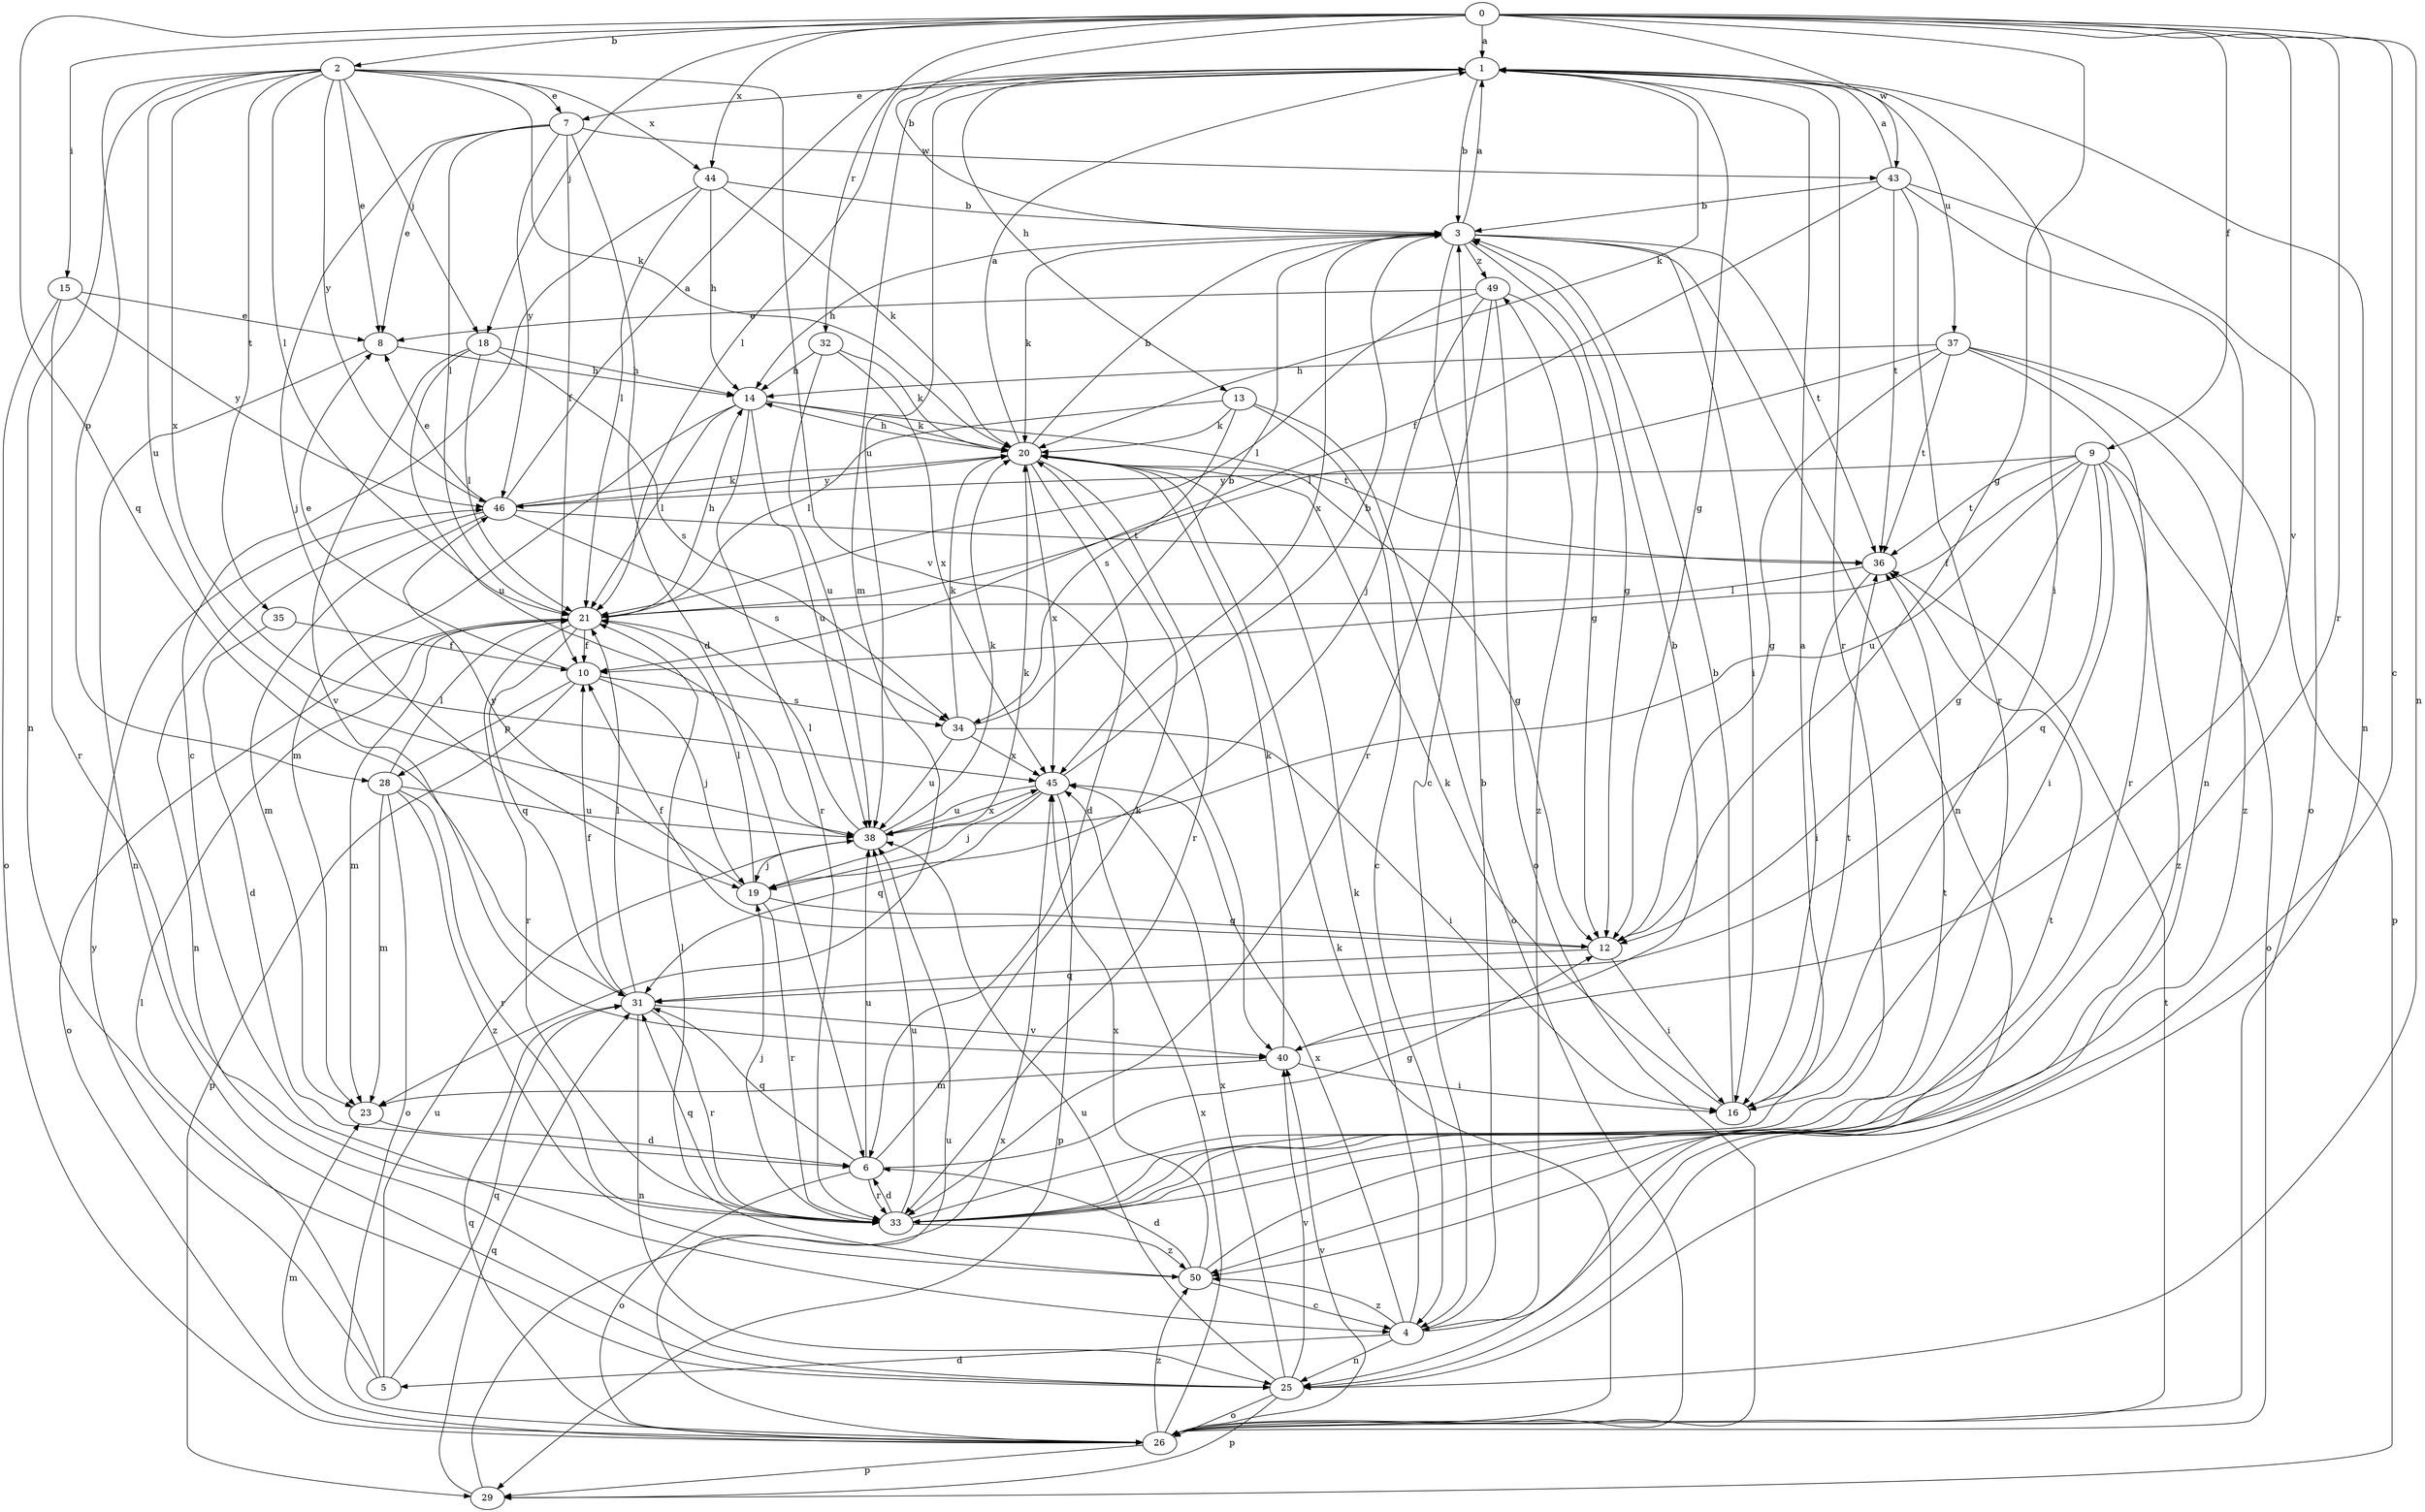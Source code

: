 strict digraph  {
0;
1;
2;
3;
4;
5;
6;
7;
8;
9;
10;
12;
13;
14;
15;
16;
18;
19;
20;
21;
23;
25;
26;
28;
29;
31;
32;
33;
34;
35;
36;
37;
38;
40;
43;
44;
45;
46;
49;
50;
0 -> 1  [label=a];
0 -> 2  [label=b];
0 -> 3  [label=b];
0 -> 4  [label=c];
0 -> 9  [label=f];
0 -> 12  [label=g];
0 -> 15  [label=i];
0 -> 18  [label=j];
0 -> 25  [label=n];
0 -> 31  [label=q];
0 -> 32  [label=r];
0 -> 33  [label=r];
0 -> 40  [label=v];
0 -> 43  [label=w];
0 -> 44  [label=x];
1 -> 3  [label=b];
1 -> 7  [label=e];
1 -> 12  [label=g];
1 -> 13  [label=h];
1 -> 16  [label=i];
1 -> 20  [label=k];
1 -> 21  [label=l];
1 -> 23  [label=m];
1 -> 25  [label=n];
1 -> 33  [label=r];
1 -> 37  [label=u];
1 -> 38  [label=u];
2 -> 7  [label=e];
2 -> 8  [label=e];
2 -> 18  [label=j];
2 -> 20  [label=k];
2 -> 21  [label=l];
2 -> 25  [label=n];
2 -> 28  [label=p];
2 -> 35  [label=t];
2 -> 38  [label=u];
2 -> 40  [label=v];
2 -> 44  [label=x];
2 -> 45  [label=x];
2 -> 46  [label=y];
3 -> 1  [label=a];
3 -> 4  [label=c];
3 -> 12  [label=g];
3 -> 14  [label=h];
3 -> 16  [label=i];
3 -> 20  [label=k];
3 -> 25  [label=n];
3 -> 36  [label=t];
3 -> 45  [label=x];
3 -> 49  [label=z];
4 -> 3  [label=b];
4 -> 5  [label=d];
4 -> 20  [label=k];
4 -> 25  [label=n];
4 -> 45  [label=x];
4 -> 49  [label=z];
4 -> 50  [label=z];
5 -> 21  [label=l];
5 -> 31  [label=q];
5 -> 38  [label=u];
5 -> 46  [label=y];
6 -> 12  [label=g];
6 -> 20  [label=k];
6 -> 26  [label=o];
6 -> 31  [label=q];
6 -> 33  [label=r];
6 -> 38  [label=u];
7 -> 6  [label=d];
7 -> 8  [label=e];
7 -> 10  [label=f];
7 -> 19  [label=j];
7 -> 21  [label=l];
7 -> 43  [label=w];
7 -> 46  [label=y];
8 -> 14  [label=h];
8 -> 25  [label=n];
9 -> 10  [label=f];
9 -> 12  [label=g];
9 -> 16  [label=i];
9 -> 26  [label=o];
9 -> 31  [label=q];
9 -> 36  [label=t];
9 -> 38  [label=u];
9 -> 46  [label=y];
9 -> 50  [label=z];
10 -> 8  [label=e];
10 -> 19  [label=j];
10 -> 28  [label=p];
10 -> 29  [label=p];
10 -> 34  [label=s];
12 -> 10  [label=f];
12 -> 16  [label=i];
12 -> 31  [label=q];
13 -> 4  [label=c];
13 -> 20  [label=k];
13 -> 21  [label=l];
13 -> 26  [label=o];
13 -> 34  [label=s];
14 -> 20  [label=k];
14 -> 21  [label=l];
14 -> 23  [label=m];
14 -> 33  [label=r];
14 -> 36  [label=t];
14 -> 38  [label=u];
15 -> 8  [label=e];
15 -> 26  [label=o];
15 -> 33  [label=r];
15 -> 46  [label=y];
16 -> 3  [label=b];
16 -> 20  [label=k];
16 -> 36  [label=t];
18 -> 14  [label=h];
18 -> 21  [label=l];
18 -> 34  [label=s];
18 -> 38  [label=u];
18 -> 40  [label=v];
19 -> 12  [label=g];
19 -> 20  [label=k];
19 -> 21  [label=l];
19 -> 33  [label=r];
19 -> 46  [label=y];
20 -> 1  [label=a];
20 -> 3  [label=b];
20 -> 6  [label=d];
20 -> 12  [label=g];
20 -> 14  [label=h];
20 -> 33  [label=r];
20 -> 45  [label=x];
20 -> 46  [label=y];
21 -> 10  [label=f];
21 -> 14  [label=h];
21 -> 23  [label=m];
21 -> 26  [label=o];
21 -> 31  [label=q];
21 -> 33  [label=r];
23 -> 6  [label=d];
25 -> 26  [label=o];
25 -> 29  [label=p];
25 -> 38  [label=u];
25 -> 40  [label=v];
25 -> 45  [label=x];
26 -> 20  [label=k];
26 -> 23  [label=m];
26 -> 29  [label=p];
26 -> 31  [label=q];
26 -> 36  [label=t];
26 -> 38  [label=u];
26 -> 40  [label=v];
26 -> 45  [label=x];
26 -> 50  [label=z];
28 -> 21  [label=l];
28 -> 23  [label=m];
28 -> 26  [label=o];
28 -> 33  [label=r];
28 -> 38  [label=u];
28 -> 50  [label=z];
29 -> 31  [label=q];
29 -> 45  [label=x];
31 -> 10  [label=f];
31 -> 21  [label=l];
31 -> 25  [label=n];
31 -> 33  [label=r];
31 -> 40  [label=v];
32 -> 14  [label=h];
32 -> 20  [label=k];
32 -> 38  [label=u];
32 -> 45  [label=x];
33 -> 1  [label=a];
33 -> 6  [label=d];
33 -> 19  [label=j];
33 -> 31  [label=q];
33 -> 36  [label=t];
33 -> 38  [label=u];
33 -> 50  [label=z];
34 -> 3  [label=b];
34 -> 16  [label=i];
34 -> 20  [label=k];
34 -> 38  [label=u];
34 -> 45  [label=x];
35 -> 6  [label=d];
35 -> 10  [label=f];
36 -> 16  [label=i];
36 -> 21  [label=l];
37 -> 12  [label=g];
37 -> 14  [label=h];
37 -> 21  [label=l];
37 -> 29  [label=p];
37 -> 33  [label=r];
37 -> 36  [label=t];
37 -> 50  [label=z];
38 -> 19  [label=j];
38 -> 20  [label=k];
38 -> 21  [label=l];
38 -> 45  [label=x];
40 -> 3  [label=b];
40 -> 16  [label=i];
40 -> 20  [label=k];
40 -> 23  [label=m];
43 -> 1  [label=a];
43 -> 3  [label=b];
43 -> 10  [label=f];
43 -> 25  [label=n];
43 -> 26  [label=o];
43 -> 33  [label=r];
43 -> 36  [label=t];
44 -> 3  [label=b];
44 -> 4  [label=c];
44 -> 14  [label=h];
44 -> 20  [label=k];
44 -> 21  [label=l];
45 -> 3  [label=b];
45 -> 19  [label=j];
45 -> 29  [label=p];
45 -> 31  [label=q];
45 -> 38  [label=u];
46 -> 1  [label=a];
46 -> 8  [label=e];
46 -> 20  [label=k];
46 -> 23  [label=m];
46 -> 25  [label=n];
46 -> 34  [label=s];
46 -> 36  [label=t];
49 -> 8  [label=e];
49 -> 12  [label=g];
49 -> 19  [label=j];
49 -> 21  [label=l];
49 -> 26  [label=o];
49 -> 33  [label=r];
50 -> 4  [label=c];
50 -> 6  [label=d];
50 -> 21  [label=l];
50 -> 36  [label=t];
50 -> 45  [label=x];
}
